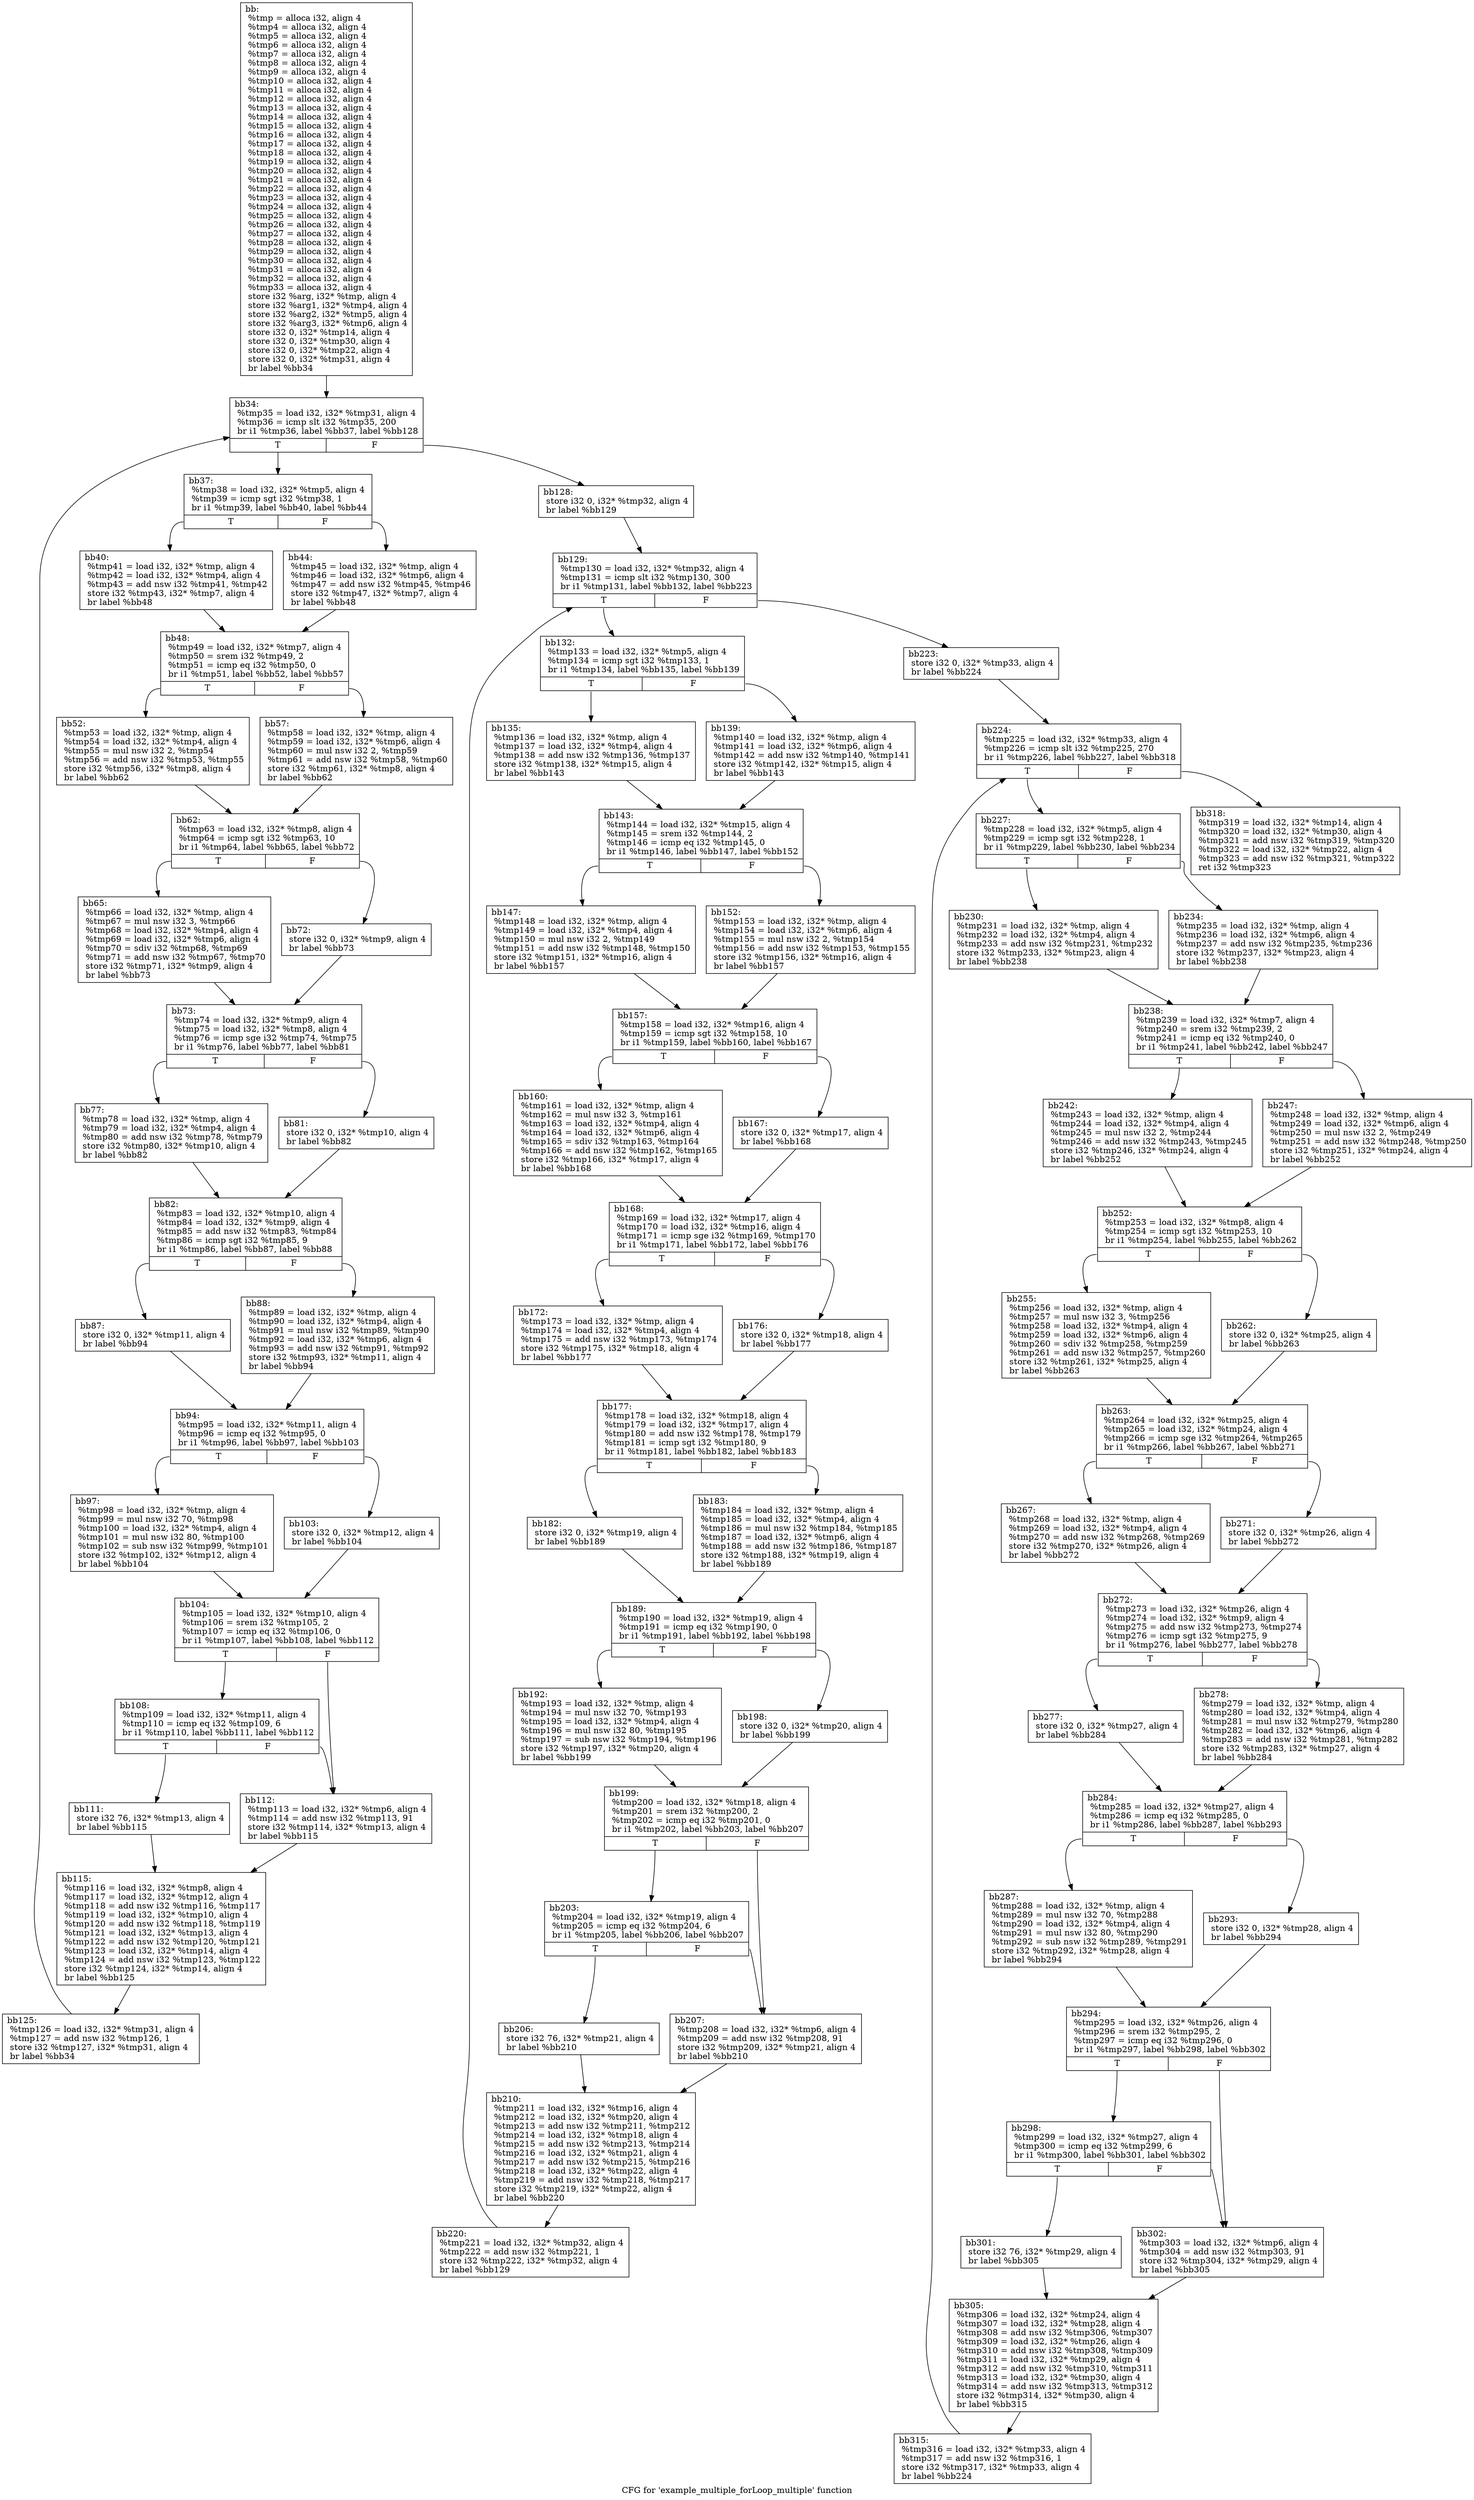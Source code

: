 digraph "CFG for 'example_multiple_forLoop_multiple' function" {
	label="CFG for 'example_multiple_forLoop_multiple' function";

	Node0x55a147bd4330 [shape=record,label="{bb:\l  %tmp = alloca i32, align 4\l  %tmp4 = alloca i32, align 4\l  %tmp5 = alloca i32, align 4\l  %tmp6 = alloca i32, align 4\l  %tmp7 = alloca i32, align 4\l  %tmp8 = alloca i32, align 4\l  %tmp9 = alloca i32, align 4\l  %tmp10 = alloca i32, align 4\l  %tmp11 = alloca i32, align 4\l  %tmp12 = alloca i32, align 4\l  %tmp13 = alloca i32, align 4\l  %tmp14 = alloca i32, align 4\l  %tmp15 = alloca i32, align 4\l  %tmp16 = alloca i32, align 4\l  %tmp17 = alloca i32, align 4\l  %tmp18 = alloca i32, align 4\l  %tmp19 = alloca i32, align 4\l  %tmp20 = alloca i32, align 4\l  %tmp21 = alloca i32, align 4\l  %tmp22 = alloca i32, align 4\l  %tmp23 = alloca i32, align 4\l  %tmp24 = alloca i32, align 4\l  %tmp25 = alloca i32, align 4\l  %tmp26 = alloca i32, align 4\l  %tmp27 = alloca i32, align 4\l  %tmp28 = alloca i32, align 4\l  %tmp29 = alloca i32, align 4\l  %tmp30 = alloca i32, align 4\l  %tmp31 = alloca i32, align 4\l  %tmp32 = alloca i32, align 4\l  %tmp33 = alloca i32, align 4\l  store i32 %arg, i32* %tmp, align 4\l  store i32 %arg1, i32* %tmp4, align 4\l  store i32 %arg2, i32* %tmp5, align 4\l  store i32 %arg3, i32* %tmp6, align 4\l  store i32 0, i32* %tmp14, align 4\l  store i32 0, i32* %tmp30, align 4\l  store i32 0, i32* %tmp22, align 4\l  store i32 0, i32* %tmp31, align 4\l  br label %bb34\l}"];
	Node0x55a147bd4330 -> Node0x55a147bd61d0;
	Node0x55a147bd61d0 [shape=record,label="{bb34:                                             \l  %tmp35 = load i32, i32* %tmp31, align 4\l  %tmp36 = icmp slt i32 %tmp35, 200\l  br i1 %tmp36, label %bb37, label %bb128\l|{<s0>T|<s1>F}}"];
	Node0x55a147bd61d0:s0 -> Node0x55a147bd63e0;
	Node0x55a147bd61d0:s1 -> Node0x55a147bd64b0;
	Node0x55a147bd63e0 [shape=record,label="{bb37:                                             \l  %tmp38 = load i32, i32* %tmp5, align 4\l  %tmp39 = icmp sgt i32 %tmp38, 1\l  br i1 %tmp39, label %bb40, label %bb44\l|{<s0>T|<s1>F}}"];
	Node0x55a147bd63e0:s0 -> Node0x55a147bd66c0;
	Node0x55a147bd63e0:s1 -> Node0x55a147bd6790;
	Node0x55a147bd66c0 [shape=record,label="{bb40:                                             \l  %tmp41 = load i32, i32* %tmp, align 4\l  %tmp42 = load i32, i32* %tmp4, align 4\l  %tmp43 = add nsw i32 %tmp41, %tmp42\l  store i32 %tmp43, i32* %tmp7, align 4\l  br label %bb48\l}"];
	Node0x55a147bd66c0 -> Node0x55a147bd72b0;
	Node0x55a147bd6790 [shape=record,label="{bb44:                                             \l  %tmp45 = load i32, i32* %tmp, align 4\l  %tmp46 = load i32, i32* %tmp6, align 4\l  %tmp47 = add nsw i32 %tmp45, %tmp46\l  store i32 %tmp47, i32* %tmp7, align 4\l  br label %bb48\l}"];
	Node0x55a147bd6790 -> Node0x55a147bd72b0;
	Node0x55a147bd72b0 [shape=record,label="{bb48:                                             \l  %tmp49 = load i32, i32* %tmp7, align 4\l  %tmp50 = srem i32 %tmp49, 2\l  %tmp51 = icmp eq i32 %tmp50, 0\l  br i1 %tmp51, label %bb52, label %bb57\l|{<s0>T|<s1>F}}"];
	Node0x55a147bd72b0:s0 -> Node0x55a147bd7d80;
	Node0x55a147bd72b0:s1 -> Node0x55a147bd7e50;
	Node0x55a147bd7d80 [shape=record,label="{bb52:                                             \l  %tmp53 = load i32, i32* %tmp, align 4\l  %tmp54 = load i32, i32* %tmp4, align 4\l  %tmp55 = mul nsw i32 2, %tmp54\l  %tmp56 = add nsw i32 %tmp53, %tmp55\l  store i32 %tmp56, i32* %tmp8, align 4\l  br label %bb62\l}"];
	Node0x55a147bd7d80 -> Node0x55a147bd81f0;
	Node0x55a147bd7e50 [shape=record,label="{bb57:                                             \l  %tmp58 = load i32, i32* %tmp, align 4\l  %tmp59 = load i32, i32* %tmp6, align 4\l  %tmp60 = mul nsw i32 2, %tmp59\l  %tmp61 = add nsw i32 %tmp58, %tmp60\l  store i32 %tmp61, i32* %tmp8, align 4\l  br label %bb62\l}"];
	Node0x55a147bd7e50 -> Node0x55a147bd81f0;
	Node0x55a147bd81f0 [shape=record,label="{bb62:                                             \l  %tmp63 = load i32, i32* %tmp8, align 4\l  %tmp64 = icmp sgt i32 %tmp63, 10\l  br i1 %tmp64, label %bb65, label %bb72\l|{<s0>T|<s1>F}}"];
	Node0x55a147bd81f0:s0 -> Node0x55a147bd86a0;
	Node0x55a147bd81f0:s1 -> Node0x55a147bd8770;
	Node0x55a147bd86a0 [shape=record,label="{bb65:                                             \l  %tmp66 = load i32, i32* %tmp, align 4\l  %tmp67 = mul nsw i32 3, %tmp66\l  %tmp68 = load i32, i32* %tmp4, align 4\l  %tmp69 = load i32, i32* %tmp6, align 4\l  %tmp70 = sdiv i32 %tmp68, %tmp69\l  %tmp71 = add nsw i32 %tmp67, %tmp70\l  store i32 %tmp71, i32* %tmp9, align 4\l  br label %bb73\l}"];
	Node0x55a147bd86a0 -> Node0x55a147bd8c50;
	Node0x55a147bd8770 [shape=record,label="{bb72:                                             \l  store i32 0, i32* %tmp9, align 4\l  br label %bb73\l}"];
	Node0x55a147bd8770 -> Node0x55a147bd8c50;
	Node0x55a147bd8c50 [shape=record,label="{bb73:                                             \l  %tmp74 = load i32, i32* %tmp9, align 4\l  %tmp75 = load i32, i32* %tmp8, align 4\l  %tmp76 = icmp sge i32 %tmp74, %tmp75\l  br i1 %tmp76, label %bb77, label %bb81\l|{<s0>T|<s1>F}}"];
	Node0x55a147bd8c50:s0 -> Node0x55a147bd8f30;
	Node0x55a147bd8c50:s1 -> Node0x55a147bd9000;
	Node0x55a147bd8f30 [shape=record,label="{bb77:                                             \l  %tmp78 = load i32, i32* %tmp, align 4\l  %tmp79 = load i32, i32* %tmp4, align 4\l  %tmp80 = add nsw i32 %tmp78, %tmp79\l  store i32 %tmp80, i32* %tmp10, align 4\l  br label %bb82\l}"];
	Node0x55a147bd8f30 -> Node0x55a147bd9310;
	Node0x55a147bd9000 [shape=record,label="{bb81:                                             \l  store i32 0, i32* %tmp10, align 4\l  br label %bb82\l}"];
	Node0x55a147bd9000 -> Node0x55a147bd9310;
	Node0x55a147bd9310 [shape=record,label="{bb82:                                             \l  %tmp83 = load i32, i32* %tmp10, align 4\l  %tmp84 = load i32, i32* %tmp9, align 4\l  %tmp85 = add nsw i32 %tmp83, %tmp84\l  %tmp86 = icmp sgt i32 %tmp85, 9\l  br i1 %tmp86, label %bb87, label %bb88\l|{<s0>T|<s1>F}}"];
	Node0x55a147bd9310:s0 -> Node0x55a147bd96b0;
	Node0x55a147bd9310:s1 -> Node0x55a147bd9780;
	Node0x55a147bd96b0 [shape=record,label="{bb87:                                             \l  store i32 0, i32* %tmp11, align 4\l  br label %bb94\l}"];
	Node0x55a147bd96b0 -> Node0x55a147bd9960;
	Node0x55a147bd9780 [shape=record,label="{bb88:                                             \l  %tmp89 = load i32, i32* %tmp, align 4\l  %tmp90 = load i32, i32* %tmp4, align 4\l  %tmp91 = mul nsw i32 %tmp89, %tmp90\l  %tmp92 = load i32, i32* %tmp6, align 4\l  %tmp93 = add nsw i32 %tmp91, %tmp92\l  store i32 %tmp93, i32* %tmp11, align 4\l  br label %bb94\l}"];
	Node0x55a147bd9780 -> Node0x55a147bd9960;
	Node0x55a147bd9960 [shape=record,label="{bb94:                                             \l  %tmp95 = load i32, i32* %tmp11, align 4\l  %tmp96 = icmp eq i32 %tmp95, 0\l  br i1 %tmp96, label %bb97, label %bb103\l|{<s0>T|<s1>F}}"];
	Node0x55a147bd9960:s0 -> Node0x55a147bd7540;
	Node0x55a147bd9960:s1 -> Node0x55a147bd7610;
	Node0x55a147bd7540 [shape=record,label="{bb97:                                             \l  %tmp98 = load i32, i32* %tmp, align 4\l  %tmp99 = mul nsw i32 70, %tmp98\l  %tmp100 = load i32, i32* %tmp4, align 4\l  %tmp101 = mul nsw i32 80, %tmp100\l  %tmp102 = sub nsw i32 %tmp99, %tmp101\l  store i32 %tmp102, i32* %tmp12, align 4\l  br label %bb104\l}"];
	Node0x55a147bd7540 -> Node0x55a147bd6c40;
	Node0x55a147bd7610 [shape=record,label="{bb103:                                            \l  store i32 0, i32* %tmp12, align 4\l  br label %bb104\l}"];
	Node0x55a147bd7610 -> Node0x55a147bd6c40;
	Node0x55a147bd6c40 [shape=record,label="{bb104:                                            \l  %tmp105 = load i32, i32* %tmp10, align 4\l  %tmp106 = srem i32 %tmp105, 2\l  %tmp107 = icmp eq i32 %tmp106, 0\l  br i1 %tmp107, label %bb108, label %bb112\l|{<s0>T|<s1>F}}"];
	Node0x55a147bd6c40:s0 -> Node0x55a147bd6f30;
	Node0x55a147bd6c40:s1 -> Node0x55a147bd7000;
	Node0x55a147bd6f30 [shape=record,label="{bb108:                                            \l  %tmp109 = load i32, i32* %tmp11, align 4\l  %tmp110 = icmp eq i32 %tmp109, 6\l  br i1 %tmp110, label %bb111, label %bb112\l|{<s0>T|<s1>F}}"];
	Node0x55a147bd6f30:s0 -> Node0x55a147bdb770;
	Node0x55a147bd6f30:s1 -> Node0x55a147bd7000;
	Node0x55a147bdb770 [shape=record,label="{bb111:                                            \l  store i32 76, i32* %tmp13, align 4\l  br label %bb115\l}"];
	Node0x55a147bdb770 -> Node0x55a147bdb980;
	Node0x55a147bd7000 [shape=record,label="{bb112:                                            \l  %tmp113 = load i32, i32* %tmp6, align 4\l  %tmp114 = add nsw i32 %tmp113, 91\l  store i32 %tmp114, i32* %tmp13, align 4\l  br label %bb115\l}"];
	Node0x55a147bd7000 -> Node0x55a147bdb980;
	Node0x55a147bdb980 [shape=record,label="{bb115:                                            \l  %tmp116 = load i32, i32* %tmp8, align 4\l  %tmp117 = load i32, i32* %tmp12, align 4\l  %tmp118 = add nsw i32 %tmp116, %tmp117\l  %tmp119 = load i32, i32* %tmp10, align 4\l  %tmp120 = add nsw i32 %tmp118, %tmp119\l  %tmp121 = load i32, i32* %tmp13, align 4\l  %tmp122 = add nsw i32 %tmp120, %tmp121\l  %tmp123 = load i32, i32* %tmp14, align 4\l  %tmp124 = add nsw i32 %tmp123, %tmp122\l  store i32 %tmp124, i32* %tmp14, align 4\l  br label %bb125\l}"];
	Node0x55a147bdb980 -> Node0x55a147bdc0f0;
	Node0x55a147bdc0f0 [shape=record,label="{bb125:                                            \l  %tmp126 = load i32, i32* %tmp31, align 4\l  %tmp127 = add nsw i32 %tmp126, 1\l  store i32 %tmp127, i32* %tmp31, align 4\l  br label %bb34\l}"];
	Node0x55a147bdc0f0 -> Node0x55a147bd61d0;
	Node0x55a147bd64b0 [shape=record,label="{bb128:                                            \l  store i32 0, i32* %tmp32, align 4\l  br label %bb129\l}"];
	Node0x55a147bd64b0 -> Node0x55a147bdc430;
	Node0x55a147bdc430 [shape=record,label="{bb129:                                            \l  %tmp130 = load i32, i32* %tmp32, align 4\l  %tmp131 = icmp slt i32 %tmp130, 300\l  br i1 %tmp131, label %bb132, label %bb223\l|{<s0>T|<s1>F}}"];
	Node0x55a147bdc430:s0 -> Node0x55a147bdc5e0;
	Node0x55a147bdc430:s1 -> Node0x55a147bdc6b0;
	Node0x55a147bdc5e0 [shape=record,label="{bb132:                                            \l  %tmp133 = load i32, i32* %tmp5, align 4\l  %tmp134 = icmp sgt i32 %tmp133, 1\l  br i1 %tmp134, label %bb135, label %bb139\l|{<s0>T|<s1>F}}"];
	Node0x55a147bdc5e0:s0 -> Node0x55a147bdc8c0;
	Node0x55a147bdc5e0:s1 -> Node0x55a147bdc990;
	Node0x55a147bdc8c0 [shape=record,label="{bb135:                                            \l  %tmp136 = load i32, i32* %tmp, align 4\l  %tmp137 = load i32, i32* %tmp4, align 4\l  %tmp138 = add nsw i32 %tmp136, %tmp137\l  store i32 %tmp138, i32* %tmp15, align 4\l  br label %bb143\l}"];
	Node0x55a147bdc8c0 -> Node0x55a147bdcca0;
	Node0x55a147bdc990 [shape=record,label="{bb139:                                            \l  %tmp140 = load i32, i32* %tmp, align 4\l  %tmp141 = load i32, i32* %tmp6, align 4\l  %tmp142 = add nsw i32 %tmp140, %tmp141\l  store i32 %tmp142, i32* %tmp15, align 4\l  br label %bb143\l}"];
	Node0x55a147bdc990 -> Node0x55a147bdcca0;
	Node0x55a147bdcca0 [shape=record,label="{bb143:                                            \l  %tmp144 = load i32, i32* %tmp15, align 4\l  %tmp145 = srem i32 %tmp144, 2\l  %tmp146 = icmp eq i32 %tmp145, 0\l  br i1 %tmp146, label %bb147, label %bb152\l|{<s0>T|<s1>F}}"];
	Node0x55a147bdcca0:s0 -> Node0x55a147bdd120;
	Node0x55a147bdcca0:s1 -> Node0x55a147bdd1f0;
	Node0x55a147bdd120 [shape=record,label="{bb147:                                            \l  %tmp148 = load i32, i32* %tmp, align 4\l  %tmp149 = load i32, i32* %tmp4, align 4\l  %tmp150 = mul nsw i32 2, %tmp149\l  %tmp151 = add nsw i32 %tmp148, %tmp150\l  store i32 %tmp151, i32* %tmp16, align 4\l  br label %bb157\l}"];
	Node0x55a147bdd120 -> Node0x55a147bdd590;
	Node0x55a147bdd1f0 [shape=record,label="{bb152:                                            \l  %tmp153 = load i32, i32* %tmp, align 4\l  %tmp154 = load i32, i32* %tmp6, align 4\l  %tmp155 = mul nsw i32 2, %tmp154\l  %tmp156 = add nsw i32 %tmp153, %tmp155\l  store i32 %tmp156, i32* %tmp16, align 4\l  br label %bb157\l}"];
	Node0x55a147bdd1f0 -> Node0x55a147bdd590;
	Node0x55a147bdd590 [shape=record,label="{bb157:                                            \l  %tmp158 = load i32, i32* %tmp16, align 4\l  %tmp159 = icmp sgt i32 %tmp158, 10\l  br i1 %tmp159, label %bb160, label %bb167\l|{<s0>T|<s1>F}}"];
	Node0x55a147bdd590:s0 -> Node0x55a147bdda10;
	Node0x55a147bdd590:s1 -> Node0x55a147bddae0;
	Node0x55a147bdda10 [shape=record,label="{bb160:                                            \l  %tmp161 = load i32, i32* %tmp, align 4\l  %tmp162 = mul nsw i32 3, %tmp161\l  %tmp163 = load i32, i32* %tmp4, align 4\l  %tmp164 = load i32, i32* %tmp6, align 4\l  %tmp165 = sdiv i32 %tmp163, %tmp164\l  %tmp166 = add nsw i32 %tmp162, %tmp165\l  store i32 %tmp166, i32* %tmp17, align 4\l  br label %bb168\l}"];
	Node0x55a147bdda10 -> Node0x55a147bddf90;
	Node0x55a147bddae0 [shape=record,label="{bb167:                                            \l  store i32 0, i32* %tmp17, align 4\l  br label %bb168\l}"];
	Node0x55a147bddae0 -> Node0x55a147bddf90;
	Node0x55a147bddf90 [shape=record,label="{bb168:                                            \l  %tmp169 = load i32, i32* %tmp17, align 4\l  %tmp170 = load i32, i32* %tmp16, align 4\l  %tmp171 = icmp sge i32 %tmp169, %tmp170\l  br i1 %tmp171, label %bb172, label %bb176\l|{<s0>T|<s1>F}}"];
	Node0x55a147bddf90:s0 -> Node0x55a147bde270;
	Node0x55a147bddf90:s1 -> Node0x55a147bde340;
	Node0x55a147bde270 [shape=record,label="{bb172:                                            \l  %tmp173 = load i32, i32* %tmp, align 4\l  %tmp174 = load i32, i32* %tmp4, align 4\l  %tmp175 = add nsw i32 %tmp173, %tmp174\l  store i32 %tmp175, i32* %tmp18, align 4\l  br label %bb177\l}"];
	Node0x55a147bde270 -> Node0x55a147bde650;
	Node0x55a147bde340 [shape=record,label="{bb176:                                            \l  store i32 0, i32* %tmp18, align 4\l  br label %bb177\l}"];
	Node0x55a147bde340 -> Node0x55a147bde650;
	Node0x55a147bde650 [shape=record,label="{bb177:                                            \l  %tmp178 = load i32, i32* %tmp18, align 4\l  %tmp179 = load i32, i32* %tmp17, align 4\l  %tmp180 = add nsw i32 %tmp178, %tmp179\l  %tmp181 = icmp sgt i32 %tmp180, 9\l  br i1 %tmp181, label %bb182, label %bb183\l|{<s0>T|<s1>F}}"];
	Node0x55a147bde650:s0 -> Node0x55a147bde9c0;
	Node0x55a147bde650:s1 -> Node0x55a147bdea90;
	Node0x55a147bde9c0 [shape=record,label="{bb182:                                            \l  store i32 0, i32* %tmp19, align 4\l  br label %bb189\l}"];
	Node0x55a147bde9c0 -> Node0x55a147bdec70;
	Node0x55a147bdea90 [shape=record,label="{bb183:                                            \l  %tmp184 = load i32, i32* %tmp, align 4\l  %tmp185 = load i32, i32* %tmp4, align 4\l  %tmp186 = mul nsw i32 %tmp184, %tmp185\l  %tmp187 = load i32, i32* %tmp6, align 4\l  %tmp188 = add nsw i32 %tmp186, %tmp187\l  store i32 %tmp188, i32* %tmp19, align 4\l  br label %bb189\l}"];
	Node0x55a147bdea90 -> Node0x55a147bdec70;
	Node0x55a147bdec70 [shape=record,label="{bb189:                                            \l  %tmp190 = load i32, i32* %tmp19, align 4\l  %tmp191 = icmp eq i32 %tmp190, 0\l  br i1 %tmp191, label %bb192, label %bb198\l|{<s0>T|<s1>F}}"];
	Node0x55a147bdec70:s0 -> Node0x55a147bd9d70;
	Node0x55a147bdec70:s1 -> Node0x55a147bd9e40;
	Node0x55a147bd9d70 [shape=record,label="{bb192:                                            \l  %tmp193 = load i32, i32* %tmp, align 4\l  %tmp194 = mul nsw i32 70, %tmp193\l  %tmp195 = load i32, i32* %tmp4, align 4\l  %tmp196 = mul nsw i32 80, %tmp195\l  %tmp197 = sub nsw i32 %tmp194, %tmp196\l  store i32 %tmp197, i32* %tmp20, align 4\l  br label %bb199\l}"];
	Node0x55a147bd9d70 -> Node0x55a147bda270;
	Node0x55a147bd9e40 [shape=record,label="{bb198:                                            \l  store i32 0, i32* %tmp20, align 4\l  br label %bb199\l}"];
	Node0x55a147bd9e40 -> Node0x55a147bda270;
	Node0x55a147bda270 [shape=record,label="{bb199:                                            \l  %tmp200 = load i32, i32* %tmp18, align 4\l  %tmp201 = srem i32 %tmp200, 2\l  %tmp202 = icmp eq i32 %tmp201, 0\l  br i1 %tmp202, label %bb203, label %bb207\l|{<s0>T|<s1>F}}"];
	Node0x55a147bda270:s0 -> Node0x55a147bda560;
	Node0x55a147bda270:s1 -> Node0x55a147bda630;
	Node0x55a147bda560 [shape=record,label="{bb203:                                            \l  %tmp204 = load i32, i32* %tmp19, align 4\l  %tmp205 = icmp eq i32 %tmp204, 6\l  br i1 %tmp205, label %bb206, label %bb207\l|{<s0>T|<s1>F}}"];
	Node0x55a147bda560:s0 -> Node0x55a147bda840;
	Node0x55a147bda560:s1 -> Node0x55a147bda630;
	Node0x55a147bda840 [shape=record,label="{bb206:                                            \l  store i32 76, i32* %tmp21, align 4\l  br label %bb210\l}"];
	Node0x55a147bda840 -> Node0x55a147bdaa20;
	Node0x55a147bda630 [shape=record,label="{bb207:                                            \l  %tmp208 = load i32, i32* %tmp6, align 4\l  %tmp209 = add nsw i32 %tmp208, 91\l  store i32 %tmp209, i32* %tmp21, align 4\l  br label %bb210\l}"];
	Node0x55a147bda630 -> Node0x55a147bdaa20;
	Node0x55a147bdaa20 [shape=record,label="{bb210:                                            \l  %tmp211 = load i32, i32* %tmp16, align 4\l  %tmp212 = load i32, i32* %tmp20, align 4\l  %tmp213 = add nsw i32 %tmp211, %tmp212\l  %tmp214 = load i32, i32* %tmp18, align 4\l  %tmp215 = add nsw i32 %tmp213, %tmp214\l  %tmp216 = load i32, i32* %tmp21, align 4\l  %tmp217 = add nsw i32 %tmp215, %tmp216\l  %tmp218 = load i32, i32* %tmp22, align 4\l  %tmp219 = add nsw i32 %tmp218, %tmp217\l  store i32 %tmp219, i32* %tmp22, align 4\l  br label %bb220\l}"];
	Node0x55a147bdaa20 -> Node0x55a147bdb160;
	Node0x55a147bdb160 [shape=record,label="{bb220:                                            \l  %tmp221 = load i32, i32* %tmp32, align 4\l  %tmp222 = add nsw i32 %tmp221, 1\l  store i32 %tmp222, i32* %tmp32, align 4\l  br label %bb129\l}"];
	Node0x55a147bdb160 -> Node0x55a147bdc430;
	Node0x55a147bdc6b0 [shape=record,label="{bb223:                                            \l  store i32 0, i32* %tmp33, align 4\l  br label %bb224\l}"];
	Node0x55a147bdc6b0 -> Node0x55a147bdb4a0;
	Node0x55a147bdb4a0 [shape=record,label="{bb224:                                            \l  %tmp225 = load i32, i32* %tmp33, align 4\l  %tmp226 = icmp slt i32 %tmp225, 270\l  br i1 %tmp226, label %bb227, label %bb318\l|{<s0>T|<s1>F}}"];
	Node0x55a147bdb4a0:s0 -> Node0x55a147bdb650;
	Node0x55a147bdb4a0:s1 -> Node0x55a147be2700;
	Node0x55a147bdb650 [shape=record,label="{bb227:                                            \l  %tmp228 = load i32, i32* %tmp5, align 4\l  %tmp229 = icmp sgt i32 %tmp228, 1\l  br i1 %tmp229, label %bb230, label %bb234\l|{<s0>T|<s1>F}}"];
	Node0x55a147bdb650:s0 -> Node0x55a147be28d0;
	Node0x55a147bdb650:s1 -> Node0x55a147be29a0;
	Node0x55a147be28d0 [shape=record,label="{bb230:                                            \l  %tmp231 = load i32, i32* %tmp, align 4\l  %tmp232 = load i32, i32* %tmp4, align 4\l  %tmp233 = add nsw i32 %tmp231, %tmp232\l  store i32 %tmp233, i32* %tmp23, align 4\l  br label %bb238\l}"];
	Node0x55a147be28d0 -> Node0x55a147be2cb0;
	Node0x55a147be29a0 [shape=record,label="{bb234:                                            \l  %tmp235 = load i32, i32* %tmp, align 4\l  %tmp236 = load i32, i32* %tmp6, align 4\l  %tmp237 = add nsw i32 %tmp235, %tmp236\l  store i32 %tmp237, i32* %tmp23, align 4\l  br label %bb238\l}"];
	Node0x55a147be29a0 -> Node0x55a147be2cb0;
	Node0x55a147be2cb0 [shape=record,label="{bb238:                                            \l  %tmp239 = load i32, i32* %tmp7, align 4\l  %tmp240 = srem i32 %tmp239, 2\l  %tmp241 = icmp eq i32 %tmp240, 0\l  br i1 %tmp241, label %bb242, label %bb247\l|{<s0>T|<s1>F}}"];
	Node0x55a147be2cb0:s0 -> Node0x55a147be3130;
	Node0x55a147be2cb0:s1 -> Node0x55a147be3200;
	Node0x55a147be3130 [shape=record,label="{bb242:                                            \l  %tmp243 = load i32, i32* %tmp, align 4\l  %tmp244 = load i32, i32* %tmp4, align 4\l  %tmp245 = mul nsw i32 2, %tmp244\l  %tmp246 = add nsw i32 %tmp243, %tmp245\l  store i32 %tmp246, i32* %tmp24, align 4\l  br label %bb252\l}"];
	Node0x55a147be3130 -> Node0x55a147be35a0;
	Node0x55a147be3200 [shape=record,label="{bb247:                                            \l  %tmp248 = load i32, i32* %tmp, align 4\l  %tmp249 = load i32, i32* %tmp6, align 4\l  %tmp250 = mul nsw i32 2, %tmp249\l  %tmp251 = add nsw i32 %tmp248, %tmp250\l  store i32 %tmp251, i32* %tmp24, align 4\l  br label %bb252\l}"];
	Node0x55a147be3200 -> Node0x55a147be35a0;
	Node0x55a147be35a0 [shape=record,label="{bb252:                                            \l  %tmp253 = load i32, i32* %tmp8, align 4\l  %tmp254 = icmp sgt i32 %tmp253, 10\l  br i1 %tmp254, label %bb255, label %bb262\l|{<s0>T|<s1>F}}"];
	Node0x55a147be35a0:s0 -> Node0x55a147be3a20;
	Node0x55a147be35a0:s1 -> Node0x55a147be3af0;
	Node0x55a147be3a20 [shape=record,label="{bb255:                                            \l  %tmp256 = load i32, i32* %tmp, align 4\l  %tmp257 = mul nsw i32 3, %tmp256\l  %tmp258 = load i32, i32* %tmp4, align 4\l  %tmp259 = load i32, i32* %tmp6, align 4\l  %tmp260 = sdiv i32 %tmp258, %tmp259\l  %tmp261 = add nsw i32 %tmp257, %tmp260\l  store i32 %tmp261, i32* %tmp25, align 4\l  br label %bb263\l}"];
	Node0x55a147be3a20 -> Node0x55a147be3fa0;
	Node0x55a147be3af0 [shape=record,label="{bb262:                                            \l  store i32 0, i32* %tmp25, align 4\l  br label %bb263\l}"];
	Node0x55a147be3af0 -> Node0x55a147be3fa0;
	Node0x55a147be3fa0 [shape=record,label="{bb263:                                            \l  %tmp264 = load i32, i32* %tmp25, align 4\l  %tmp265 = load i32, i32* %tmp24, align 4\l  %tmp266 = icmp sge i32 %tmp264, %tmp265\l  br i1 %tmp266, label %bb267, label %bb271\l|{<s0>T|<s1>F}}"];
	Node0x55a147be3fa0:s0 -> Node0x55a147be4280;
	Node0x55a147be3fa0:s1 -> Node0x55a147be4350;
	Node0x55a147be4280 [shape=record,label="{bb267:                                            \l  %tmp268 = load i32, i32* %tmp, align 4\l  %tmp269 = load i32, i32* %tmp4, align 4\l  %tmp270 = add nsw i32 %tmp268, %tmp269\l  store i32 %tmp270, i32* %tmp26, align 4\l  br label %bb272\l}"];
	Node0x55a147be4280 -> Node0x55a147be4660;
	Node0x55a147be4350 [shape=record,label="{bb271:                                            \l  store i32 0, i32* %tmp26, align 4\l  br label %bb272\l}"];
	Node0x55a147be4350 -> Node0x55a147be4660;
	Node0x55a147be4660 [shape=record,label="{bb272:                                            \l  %tmp273 = load i32, i32* %tmp26, align 4\l  %tmp274 = load i32, i32* %tmp9, align 4\l  %tmp275 = add nsw i32 %tmp273, %tmp274\l  %tmp276 = icmp sgt i32 %tmp275, 9\l  br i1 %tmp276, label %bb277, label %bb278\l|{<s0>T|<s1>F}}"];
	Node0x55a147be4660:s0 -> Node0x55a147be49d0;
	Node0x55a147be4660:s1 -> Node0x55a147be4aa0;
	Node0x55a147be49d0 [shape=record,label="{bb277:                                            \l  store i32 0, i32* %tmp27, align 4\l  br label %bb284\l}"];
	Node0x55a147be49d0 -> Node0x55a147be4c80;
	Node0x55a147be4aa0 [shape=record,label="{bb278:                                            \l  %tmp279 = load i32, i32* %tmp, align 4\l  %tmp280 = load i32, i32* %tmp4, align 4\l  %tmp281 = mul nsw i32 %tmp279, %tmp280\l  %tmp282 = load i32, i32* %tmp6, align 4\l  %tmp283 = add nsw i32 %tmp281, %tmp282\l  store i32 %tmp283, i32* %tmp27, align 4\l  br label %bb284\l}"];
	Node0x55a147be4aa0 -> Node0x55a147be4c80;
	Node0x55a147be4c80 [shape=record,label="{bb284:                                            \l  %tmp285 = load i32, i32* %tmp27, align 4\l  %tmp286 = icmp eq i32 %tmp285, 0\l  br i1 %tmp286, label %bb287, label %bb293\l|{<s0>T|<s1>F}}"];
	Node0x55a147be4c80:s0 -> Node0x55a147be5120;
	Node0x55a147be4c80:s1 -> Node0x55a147be51f0;
	Node0x55a147be5120 [shape=record,label="{bb287:                                            \l  %tmp288 = load i32, i32* %tmp, align 4\l  %tmp289 = mul nsw i32 70, %tmp288\l  %tmp290 = load i32, i32* %tmp4, align 4\l  %tmp291 = mul nsw i32 80, %tmp290\l  %tmp292 = sub nsw i32 %tmp289, %tmp291\l  store i32 %tmp292, i32* %tmp28, align 4\l  br label %bb294\l}"];
	Node0x55a147be5120 -> Node0x55a147be5620;
	Node0x55a147be51f0 [shape=record,label="{bb293:                                            \l  store i32 0, i32* %tmp28, align 4\l  br label %bb294\l}"];
	Node0x55a147be51f0 -> Node0x55a147be5620;
	Node0x55a147be5620 [shape=record,label="{bb294:                                            \l  %tmp295 = load i32, i32* %tmp26, align 4\l  %tmp296 = srem i32 %tmp295, 2\l  %tmp297 = icmp eq i32 %tmp296, 0\l  br i1 %tmp297, label %bb298, label %bb302\l|{<s0>T|<s1>F}}"];
	Node0x55a147be5620:s0 -> Node0x55a147be5910;
	Node0x55a147be5620:s1 -> Node0x55a147be59e0;
	Node0x55a147be5910 [shape=record,label="{bb298:                                            \l  %tmp299 = load i32, i32* %tmp27, align 4\l  %tmp300 = icmp eq i32 %tmp299, 6\l  br i1 %tmp300, label %bb301, label %bb302\l|{<s0>T|<s1>F}}"];
	Node0x55a147be5910:s0 -> Node0x55a147be5bf0;
	Node0x55a147be5910:s1 -> Node0x55a147be59e0;
	Node0x55a147be5bf0 [shape=record,label="{bb301:                                            \l  store i32 76, i32* %tmp29, align 4\l  br label %bb305\l}"];
	Node0x55a147be5bf0 -> Node0x55a147be5dd0;
	Node0x55a147be59e0 [shape=record,label="{bb302:                                            \l  %tmp303 = load i32, i32* %tmp6, align 4\l  %tmp304 = add nsw i32 %tmp303, 91\l  store i32 %tmp304, i32* %tmp29, align 4\l  br label %bb305\l}"];
	Node0x55a147be59e0 -> Node0x55a147be5dd0;
	Node0x55a147be5dd0 [shape=record,label="{bb305:                                            \l  %tmp306 = load i32, i32* %tmp24, align 4\l  %tmp307 = load i32, i32* %tmp28, align 4\l  %tmp308 = add nsw i32 %tmp306, %tmp307\l  %tmp309 = load i32, i32* %tmp26, align 4\l  %tmp310 = add nsw i32 %tmp308, %tmp309\l  %tmp311 = load i32, i32* %tmp29, align 4\l  %tmp312 = add nsw i32 %tmp310, %tmp311\l  %tmp313 = load i32, i32* %tmp30, align 4\l  %tmp314 = add nsw i32 %tmp313, %tmp312\l  store i32 %tmp314, i32* %tmp30, align 4\l  br label %bb315\l}"];
	Node0x55a147be5dd0 -> Node0x55a147be6510;
	Node0x55a147be6510 [shape=record,label="{bb315:                                            \l  %tmp316 = load i32, i32* %tmp33, align 4\l  %tmp317 = add nsw i32 %tmp316, 1\l  store i32 %tmp317, i32* %tmp33, align 4\l  br label %bb224\l}"];
	Node0x55a147be6510 -> Node0x55a147bdb4a0;
	Node0x55a147be2700 [shape=record,label="{bb318:                                            \l  %tmp319 = load i32, i32* %tmp14, align 4\l  %tmp320 = load i32, i32* %tmp30, align 4\l  %tmp321 = add nsw i32 %tmp319, %tmp320\l  %tmp322 = load i32, i32* %tmp22, align 4\l  %tmp323 = add nsw i32 %tmp321, %tmp322\l  ret i32 %tmp323\l}"];
}
